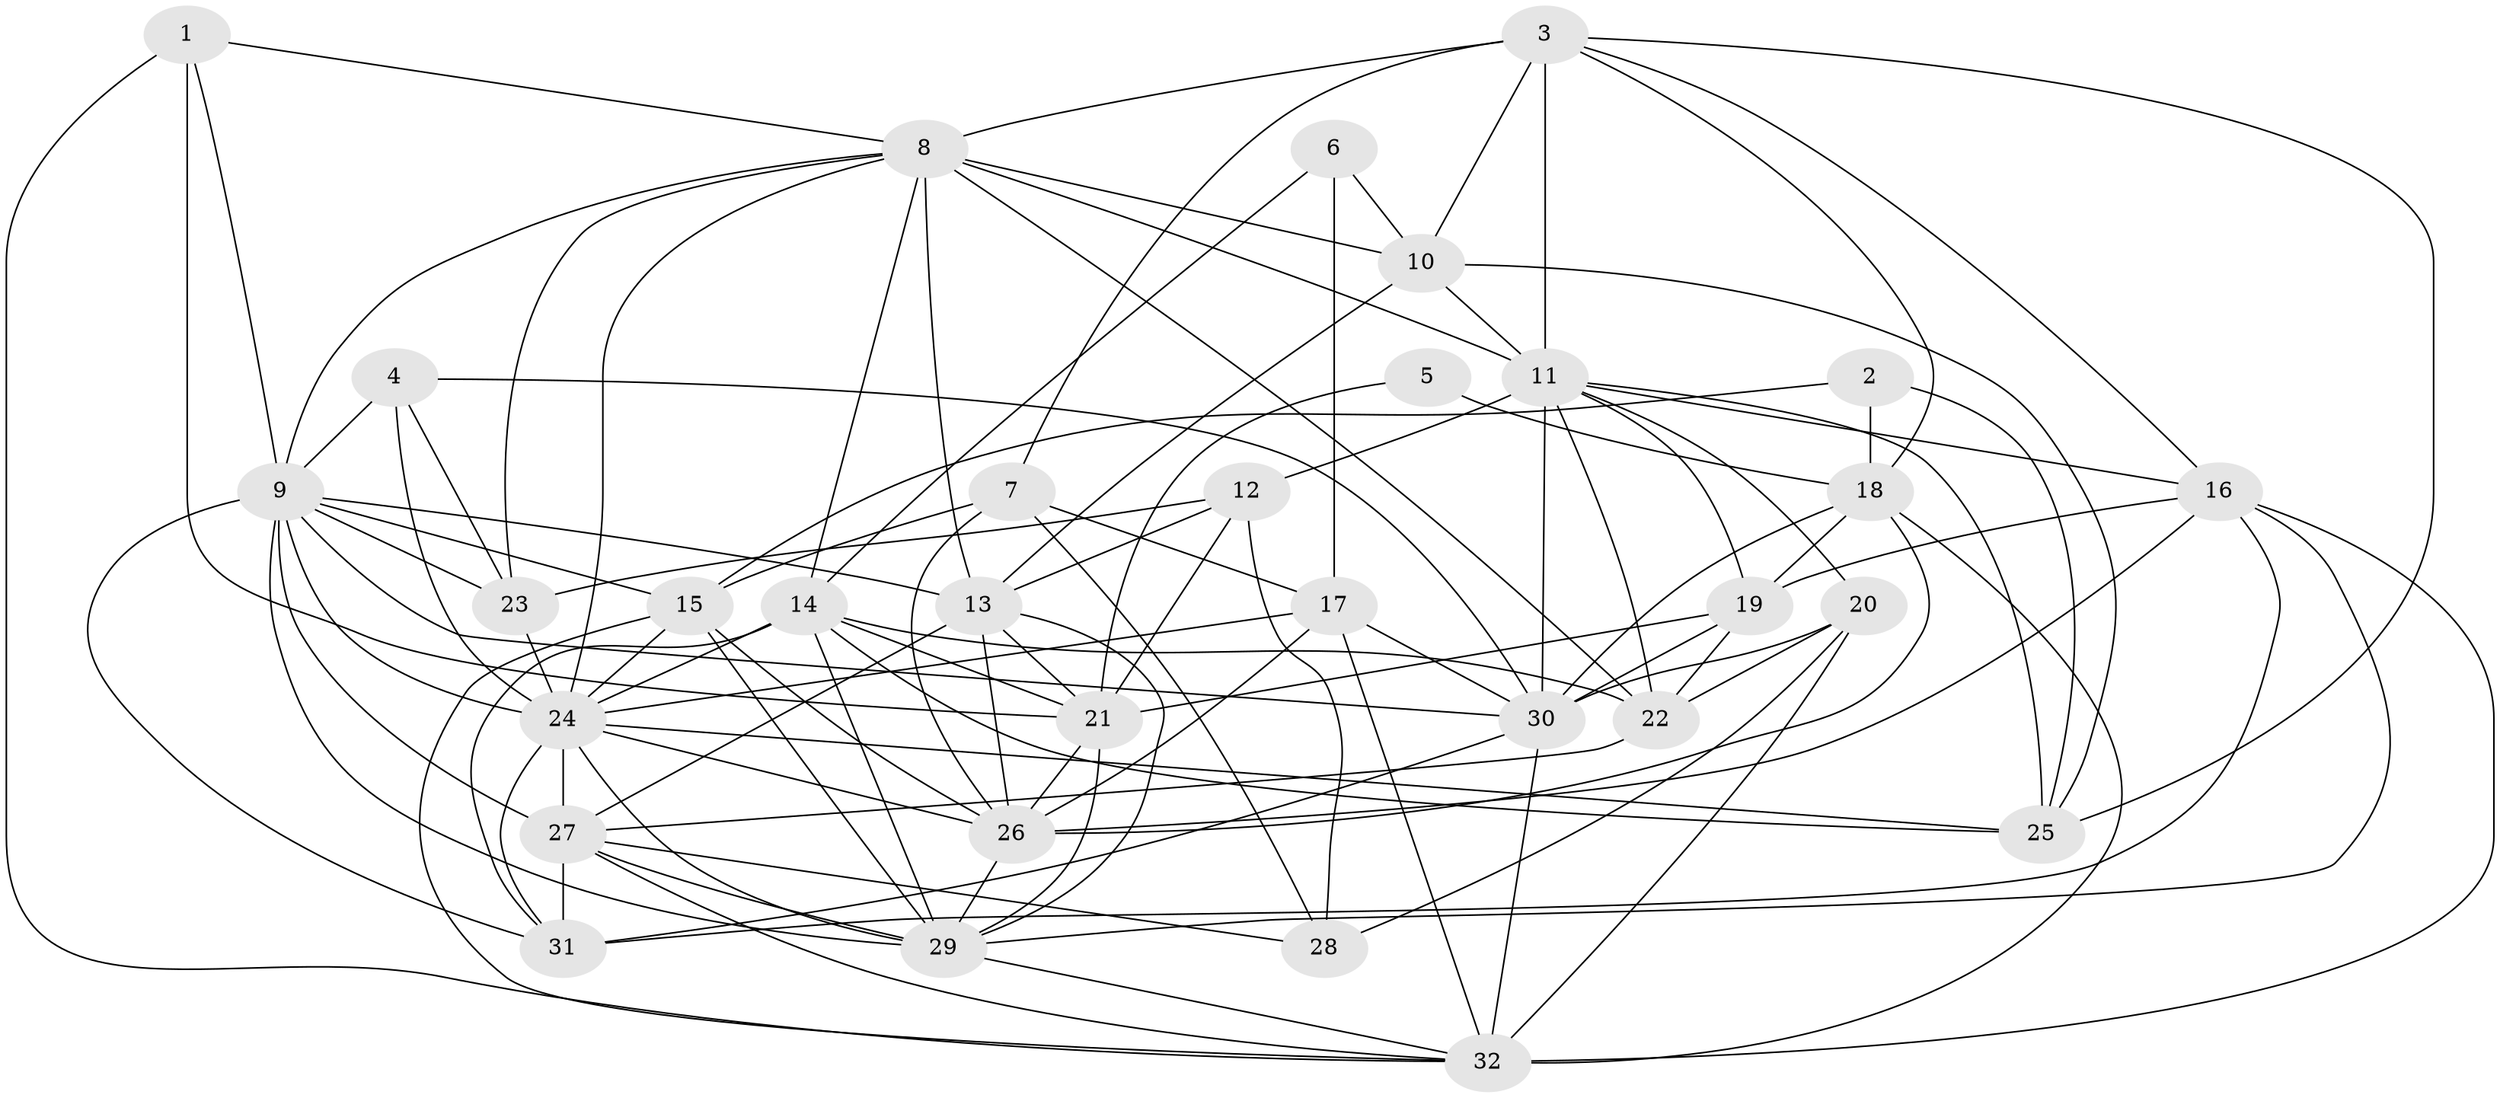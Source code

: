 // original degree distribution, {3: 0.3076923076923077, 4: 0.2692307692307692, 5: 0.1346153846153846, 8: 0.009615384615384616, 6: 0.125, 2: 0.11538461538461539, 7: 0.038461538461538464}
// Generated by graph-tools (version 1.1) at 2025/37/03/04/25 23:37:10]
// undirected, 32 vertices, 108 edges
graph export_dot {
  node [color=gray90,style=filled];
  1;
  2;
  3;
  4;
  5;
  6;
  7;
  8;
  9;
  10;
  11;
  12;
  13;
  14;
  15;
  16;
  17;
  18;
  19;
  20;
  21;
  22;
  23;
  24;
  25;
  26;
  27;
  28;
  29;
  30;
  31;
  32;
  1 -- 8 [weight=1.0];
  1 -- 9 [weight=1.0];
  1 -- 21 [weight=2.0];
  1 -- 32 [weight=1.0];
  2 -- 15 [weight=1.0];
  2 -- 18 [weight=1.0];
  2 -- 25 [weight=1.0];
  3 -- 7 [weight=2.0];
  3 -- 8 [weight=1.0];
  3 -- 10 [weight=1.0];
  3 -- 11 [weight=1.0];
  3 -- 16 [weight=2.0];
  3 -- 18 [weight=1.0];
  3 -- 25 [weight=1.0];
  4 -- 9 [weight=1.0];
  4 -- 23 [weight=1.0];
  4 -- 24 [weight=2.0];
  4 -- 30 [weight=1.0];
  5 -- 18 [weight=1.0];
  5 -- 21 [weight=1.0];
  6 -- 10 [weight=1.0];
  6 -- 14 [weight=1.0];
  6 -- 17 [weight=1.0];
  7 -- 15 [weight=1.0];
  7 -- 17 [weight=1.0];
  7 -- 26 [weight=2.0];
  7 -- 28 [weight=1.0];
  8 -- 9 [weight=1.0];
  8 -- 10 [weight=2.0];
  8 -- 11 [weight=1.0];
  8 -- 13 [weight=2.0];
  8 -- 14 [weight=1.0];
  8 -- 22 [weight=1.0];
  8 -- 23 [weight=1.0];
  8 -- 24 [weight=1.0];
  9 -- 13 [weight=1.0];
  9 -- 15 [weight=1.0];
  9 -- 23 [weight=1.0];
  9 -- 24 [weight=1.0];
  9 -- 27 [weight=1.0];
  9 -- 29 [weight=1.0];
  9 -- 30 [weight=1.0];
  9 -- 31 [weight=1.0];
  10 -- 11 [weight=1.0];
  10 -- 13 [weight=1.0];
  10 -- 25 [weight=1.0];
  11 -- 12 [weight=2.0];
  11 -- 16 [weight=1.0];
  11 -- 19 [weight=1.0];
  11 -- 20 [weight=1.0];
  11 -- 22 [weight=1.0];
  11 -- 25 [weight=1.0];
  11 -- 30 [weight=1.0];
  12 -- 13 [weight=2.0];
  12 -- 21 [weight=1.0];
  12 -- 23 [weight=2.0];
  12 -- 28 [weight=1.0];
  13 -- 21 [weight=1.0];
  13 -- 26 [weight=1.0];
  13 -- 27 [weight=1.0];
  13 -- 29 [weight=1.0];
  14 -- 21 [weight=1.0];
  14 -- 22 [weight=1.0];
  14 -- 24 [weight=1.0];
  14 -- 25 [weight=1.0];
  14 -- 29 [weight=1.0];
  14 -- 31 [weight=1.0];
  15 -- 24 [weight=2.0];
  15 -- 26 [weight=1.0];
  15 -- 29 [weight=1.0];
  15 -- 32 [weight=1.0];
  16 -- 19 [weight=1.0];
  16 -- 26 [weight=2.0];
  16 -- 29 [weight=1.0];
  16 -- 31 [weight=2.0];
  16 -- 32 [weight=1.0];
  17 -- 24 [weight=1.0];
  17 -- 26 [weight=2.0];
  17 -- 30 [weight=1.0];
  17 -- 32 [weight=1.0];
  18 -- 19 [weight=2.0];
  18 -- 26 [weight=1.0];
  18 -- 30 [weight=1.0];
  18 -- 32 [weight=1.0];
  19 -- 21 [weight=1.0];
  19 -- 22 [weight=1.0];
  19 -- 30 [weight=2.0];
  20 -- 22 [weight=1.0];
  20 -- 28 [weight=1.0];
  20 -- 30 [weight=2.0];
  20 -- 32 [weight=1.0];
  21 -- 26 [weight=2.0];
  21 -- 29 [weight=1.0];
  22 -- 27 [weight=1.0];
  23 -- 24 [weight=1.0];
  24 -- 25 [weight=1.0];
  24 -- 26 [weight=1.0];
  24 -- 27 [weight=2.0];
  24 -- 29 [weight=1.0];
  24 -- 31 [weight=1.0];
  26 -- 29 [weight=1.0];
  27 -- 28 [weight=1.0];
  27 -- 29 [weight=1.0];
  27 -- 31 [weight=1.0];
  27 -- 32 [weight=2.0];
  29 -- 32 [weight=1.0];
  30 -- 31 [weight=1.0];
  30 -- 32 [weight=3.0];
}
